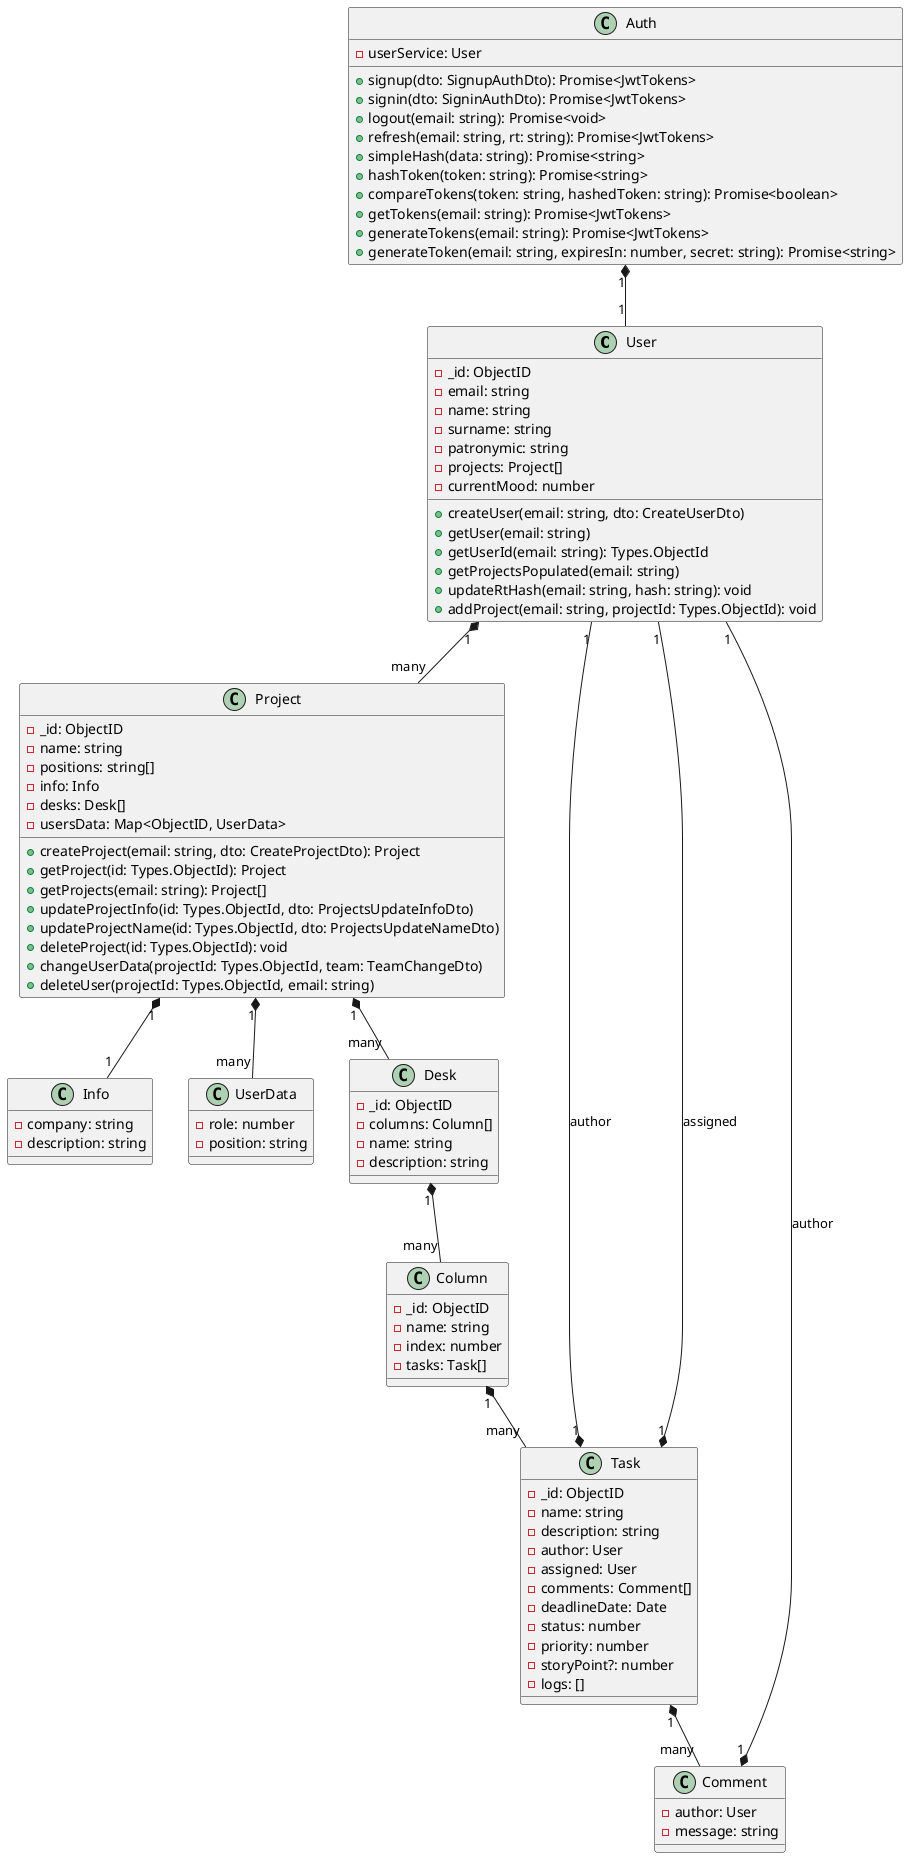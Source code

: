 @startuml

class User {
    - _id: ObjectID
    - email: string
    - name: string
    - surname: string
    - patronymic: string
    - projects: Project[]
    - currentMood: number

    + createUser(email: string, dto: CreateUserDto)
    + getUser(email: string)
    + getUserId(email: string): Types.ObjectId
    + getProjectsPopulated(email: string)
    + updateRtHash(email: string, hash: string): void
    + addProject(email: string, projectId: Types.ObjectId): void
}

class Project {
    - _id: ObjectID
    - name: string
    - positions: string[]
    - info: Info
    - desks: Desk[]
    - usersData: Map<ObjectID, UserData>

    + createProject(email: string, dto: CreateProjectDto): Project
    + getProject(id: Types.ObjectId): Project
    + getProjects(email: string): Project[]
    + updateProjectInfo(id: Types.ObjectId, dto: ProjectsUpdateInfoDto)
    + updateProjectName(id: Types.ObjectId, dto: ProjectsUpdateNameDto)
    + deleteProject(id: Types.ObjectId): void
    + changeUserData(projectId: Types.ObjectId, team: TeamChangeDto)
    + deleteUser(projectId: Types.ObjectId, email: string)
}

class Info {
    - company: string
    - description: string
}

class UserData {
    - role: number
    - position: string
}

class Desk {
    - _id: ObjectID
    - columns: Column[]
    - name: string
    - description: string
}

class Column {
    - _id: ObjectID
    - name: string
    - index: number
    - tasks: Task[]
}

class Task {
    - _id: ObjectID
    - name: string
    - description: string
    - author: User
    - assigned: User
    - comments: Comment[]
    - deadlineDate: Date
    - status: number
    - priority: number
    - storyPoint?: number
    - logs: []
}

class Comment {
    - author: User
    - message: string
}

class Auth {
    - userService: User

    + signup(dto: SignupAuthDto): Promise<JwtTokens>
    + signin(dto: SigninAuthDto): Promise<JwtTokens>
    + logout(email: string): Promise<void>
    + refresh(email: string, rt: string): Promise<JwtTokens>
    + simpleHash(data: string): Promise<string>
    + hashToken(token: string): Promise<string>
    + compareTokens(token: string, hashedToken: string): Promise<boolean>
    + getTokens(email: string): Promise<JwtTokens>
    + generateTokens(email: string): Promise<JwtTokens>
    + generateToken(email: string, expiresIn: number, secret: string): Promise<string>
}

User "1" *-- "many" Project
Project "1" *-- "1" Info
Project "1" *-- "many" Desk
Project "1" *-- "many" UserData
Desk "1" *-- "many" Column
Column "1" *-- "many" Task
Task "1" *-- "many" Comment
Task "1" *-- "1" User : author
Task "1" *-- "1" User : assigned
Comment "1" *-- "1" User : author
Auth "1" *-- "1" User

@enduml